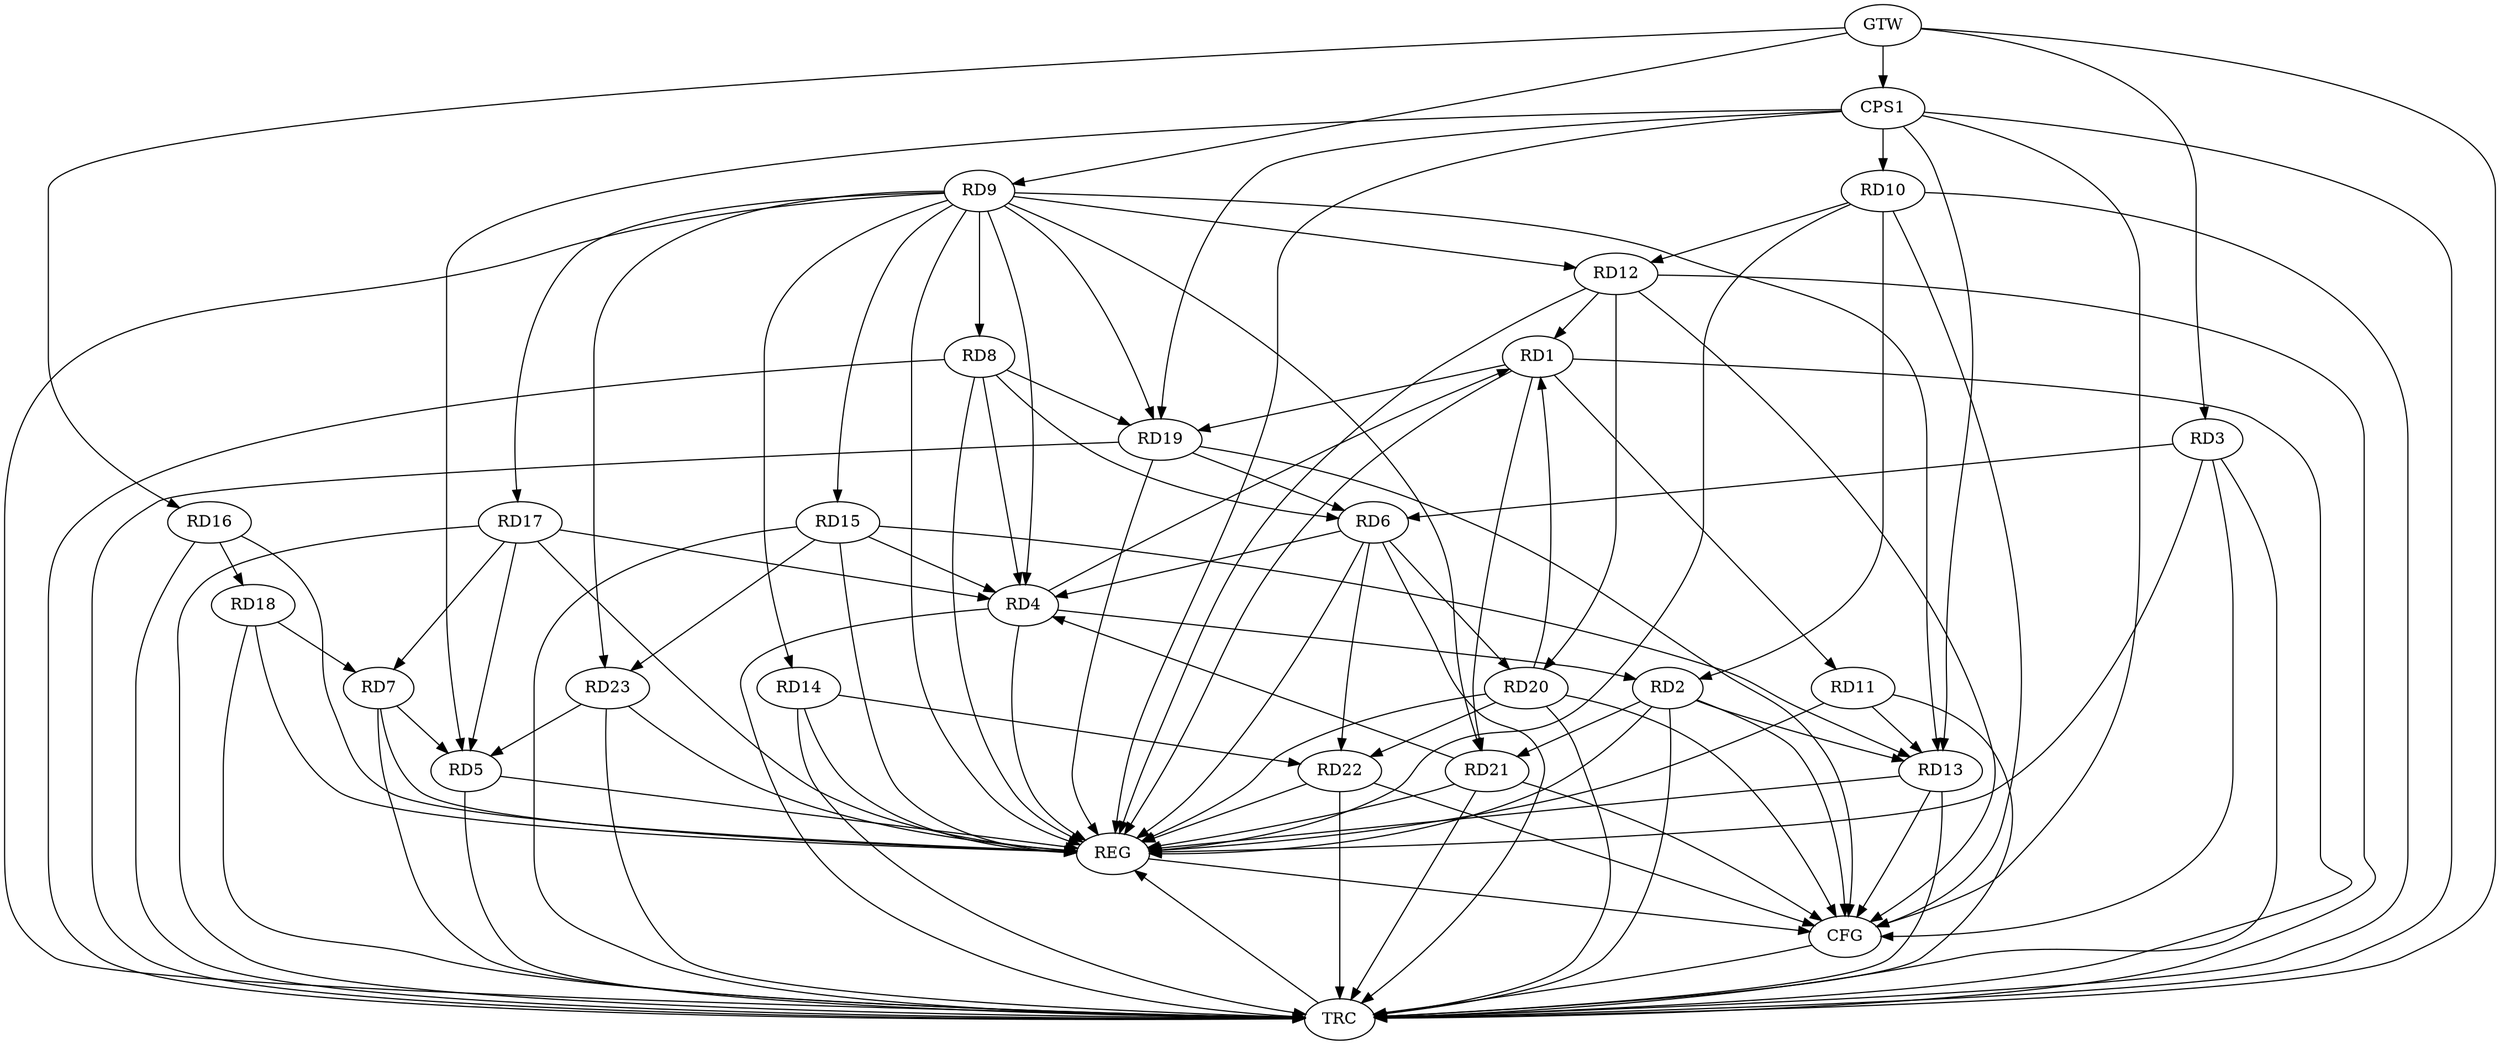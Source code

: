 strict digraph G {
  RD1 [ label="RD1" ];
  RD2 [ label="RD2" ];
  RD3 [ label="RD3" ];
  RD4 [ label="RD4" ];
  RD5 [ label="RD5" ];
  RD6 [ label="RD6" ];
  RD7 [ label="RD7" ];
  RD8 [ label="RD8" ];
  RD9 [ label="RD9" ];
  RD10 [ label="RD10" ];
  RD11 [ label="RD11" ];
  RD12 [ label="RD12" ];
  RD13 [ label="RD13" ];
  RD14 [ label="RD14" ];
  RD15 [ label="RD15" ];
  RD16 [ label="RD16" ];
  RD17 [ label="RD17" ];
  RD18 [ label="RD18" ];
  RD19 [ label="RD19" ];
  RD20 [ label="RD20" ];
  RD21 [ label="RD21" ];
  RD22 [ label="RD22" ];
  RD23 [ label="RD23" ];
  CPS1 [ label="CPS1" ];
  GTW [ label="GTW" ];
  REG [ label="REG" ];
  CFG [ label="CFG" ];
  TRC [ label="TRC" ];
  RD4 -> RD1;
  RD1 -> RD11;
  RD12 -> RD1;
  RD1 -> RD19;
  RD20 -> RD1;
  RD1 -> RD21;
  RD4 -> RD2;
  RD10 -> RD2;
  RD2 -> RD13;
  RD2 -> RD21;
  RD3 -> RD6;
  RD6 -> RD4;
  RD8 -> RD4;
  RD15 -> RD4;
  RD17 -> RD4;
  RD21 -> RD4;
  RD7 -> RD5;
  RD17 -> RD5;
  RD23 -> RD5;
  RD8 -> RD6;
  RD19 -> RD6;
  RD6 -> RD20;
  RD6 -> RD22;
  RD17 -> RD7;
  RD18 -> RD7;
  RD9 -> RD8;
  RD8 -> RD19;
  RD9 -> RD12;
  RD9 -> RD17;
  RD9 -> RD19;
  RD10 -> RD12;
  RD11 -> RD13;
  RD12 -> RD20;
  RD15 -> RD13;
  RD14 -> RD22;
  RD15 -> RD23;
  RD16 -> RD18;
  RD20 -> RD22;
  CPS1 -> RD5;
  CPS1 -> RD13;
  CPS1 -> RD10;
  CPS1 -> RD19;
  GTW -> RD3;
  GTW -> RD9;
  GTW -> RD16;
  GTW -> CPS1;
  RD1 -> REG;
  RD2 -> REG;
  RD3 -> REG;
  RD4 -> REG;
  RD5 -> REG;
  RD6 -> REG;
  RD7 -> REG;
  RD8 -> REG;
  RD9 -> REG;
  RD10 -> REG;
  RD11 -> REG;
  RD12 -> REG;
  RD13 -> REG;
  RD14 -> REG;
  RD15 -> REG;
  RD16 -> REG;
  RD17 -> REG;
  RD18 -> REG;
  RD19 -> REG;
  RD20 -> REG;
  RD21 -> REG;
  RD22 -> REG;
  RD23 -> REG;
  CPS1 -> REG;
  CPS1 -> CFG;
  RD20 -> CFG;
  RD19 -> CFG;
  RD21 -> CFG;
  RD3 -> CFG;
  RD22 -> CFG;
  RD13 -> CFG;
  RD2 -> CFG;
  RD10 -> CFG;
  RD12 -> CFG;
  REG -> CFG;
  RD1 -> TRC;
  RD2 -> TRC;
  RD3 -> TRC;
  RD4 -> TRC;
  RD5 -> TRC;
  RD6 -> TRC;
  RD7 -> TRC;
  RD8 -> TRC;
  RD9 -> TRC;
  RD10 -> TRC;
  RD11 -> TRC;
  RD12 -> TRC;
  RD13 -> TRC;
  RD14 -> TRC;
  RD15 -> TRC;
  RD16 -> TRC;
  RD17 -> TRC;
  RD18 -> TRC;
  RD19 -> TRC;
  RD20 -> TRC;
  RD21 -> TRC;
  RD22 -> TRC;
  RD23 -> TRC;
  CPS1 -> TRC;
  GTW -> TRC;
  CFG -> TRC;
  TRC -> REG;
  RD9 -> RD14;
  RD9 -> RD15;
  RD9 -> RD4;
  RD9 -> RD21;
  RD9 -> RD23;
  RD9 -> RD13;
}
